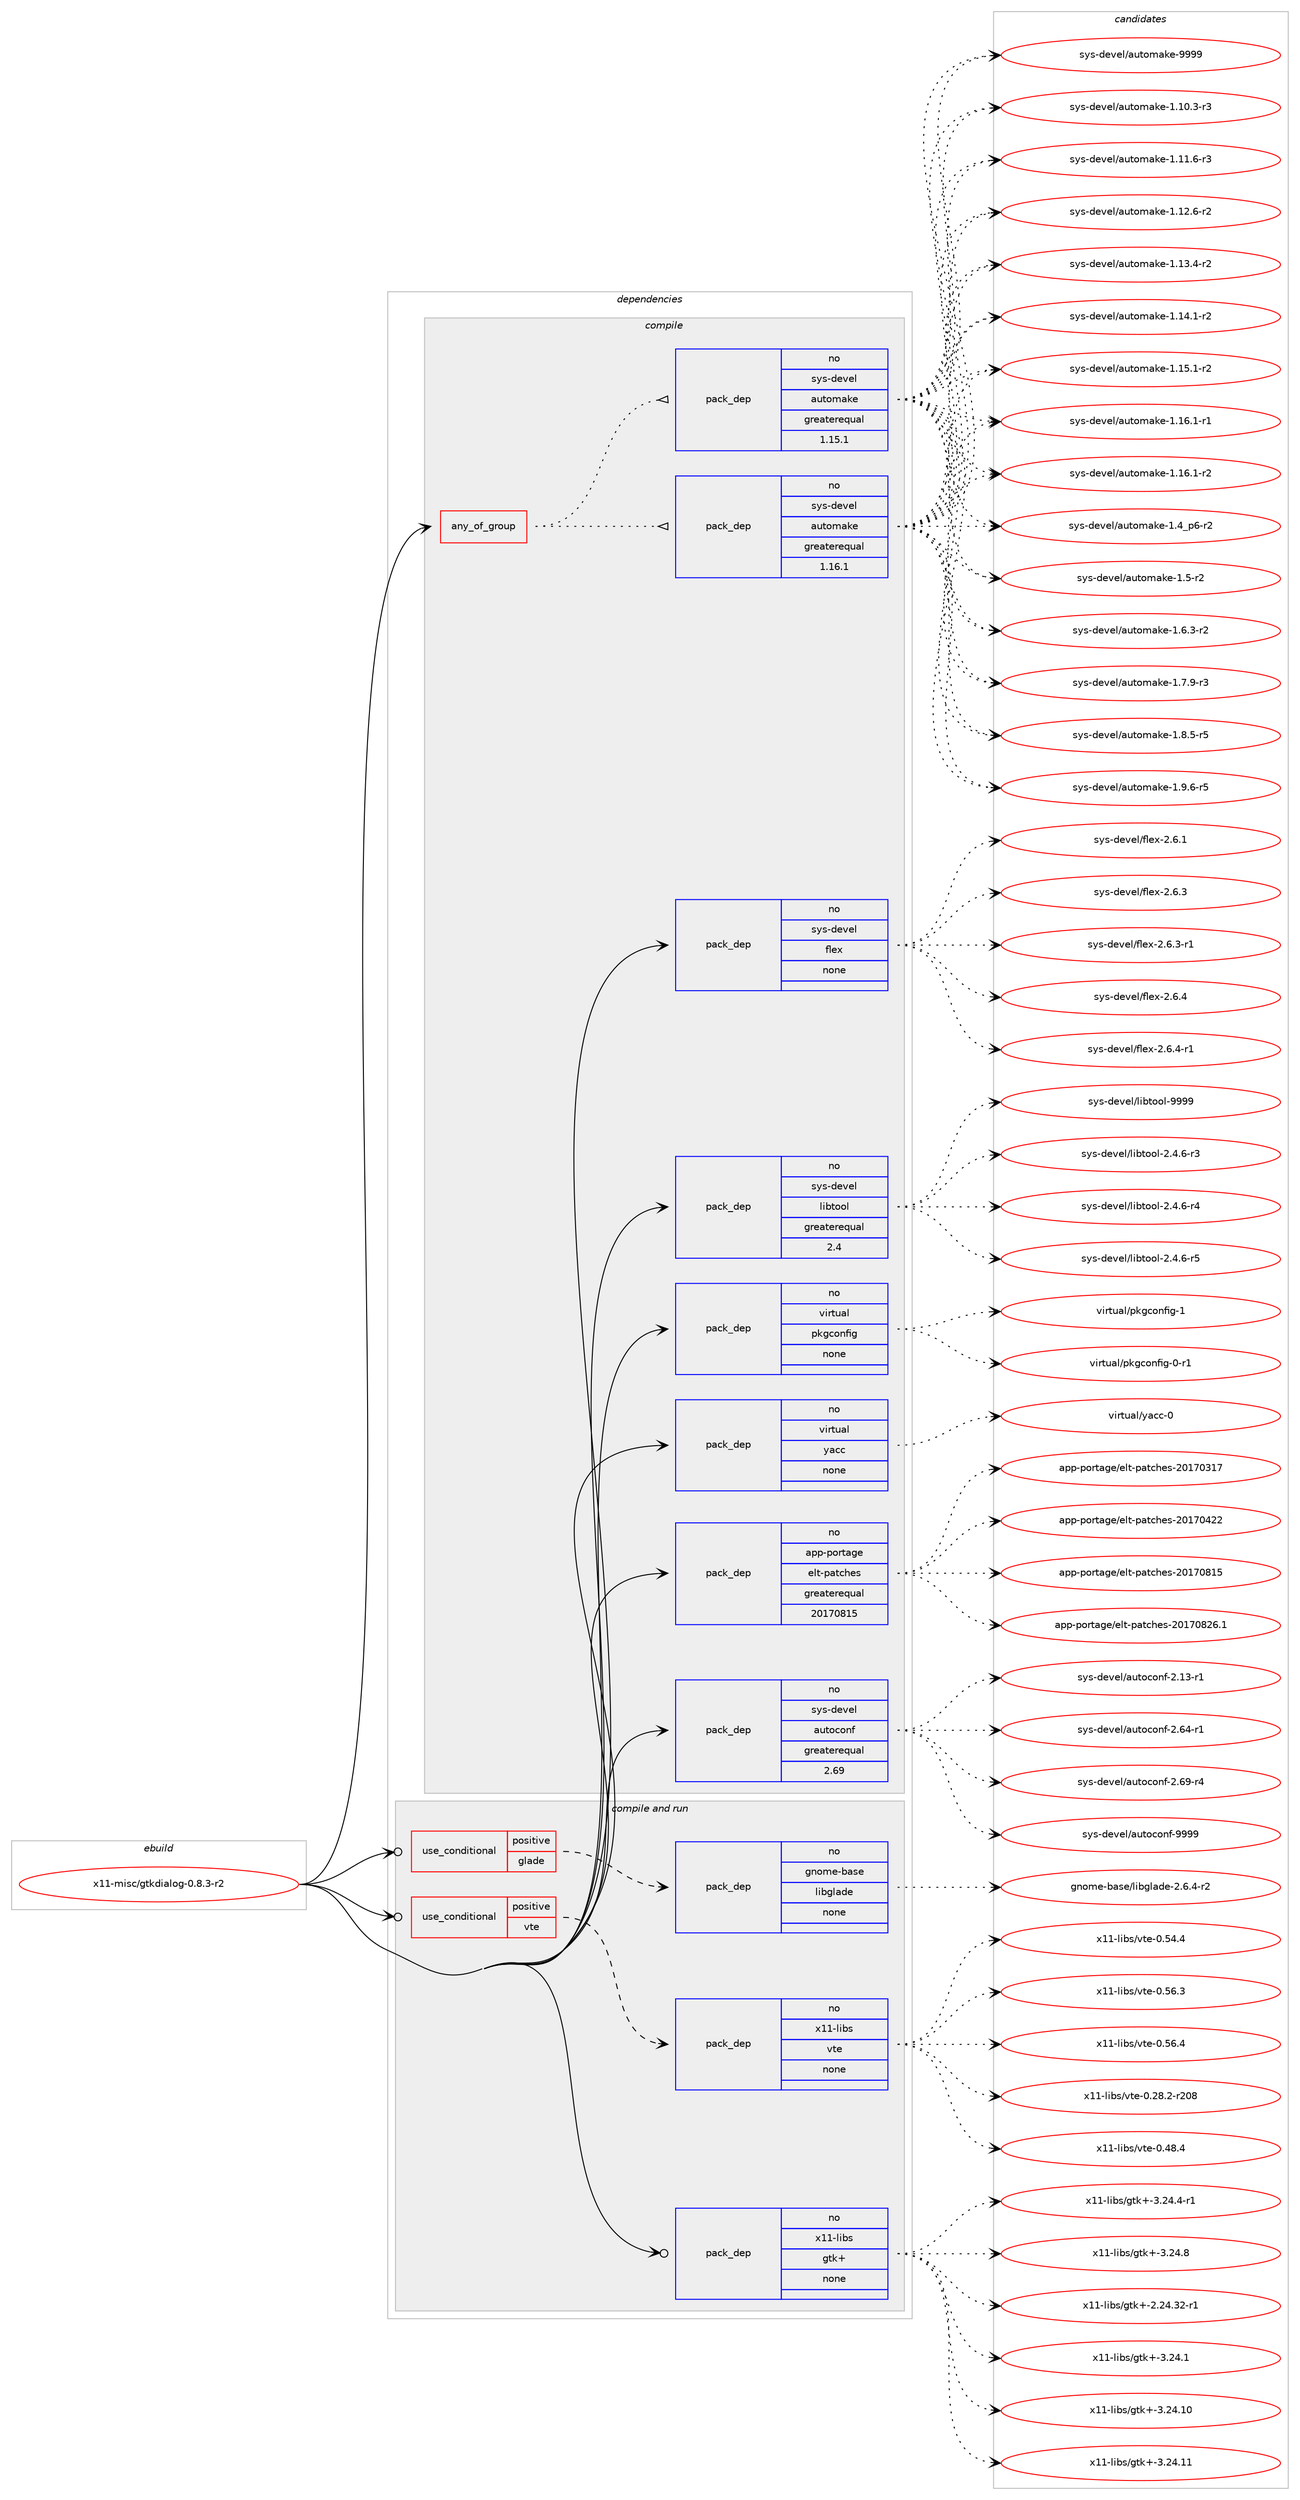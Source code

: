 digraph prolog {

# *************
# Graph options
# *************

newrank=true;
concentrate=true;
compound=true;
graph [rankdir=LR,fontname=Helvetica,fontsize=10,ranksep=1.5];#, ranksep=2.5, nodesep=0.2];
edge  [arrowhead=vee];
node  [fontname=Helvetica,fontsize=10];

# **********
# The ebuild
# **********

subgraph cluster_leftcol {
color=gray;
rank=same;
label=<<i>ebuild</i>>;
id [label="x11-misc/gtkdialog-0.8.3-r2", color=red, width=4, href="../x11-misc/gtkdialog-0.8.3-r2.svg"];
}

# ****************
# The dependencies
# ****************

subgraph cluster_midcol {
color=gray;
label=<<i>dependencies</i>>;
subgraph cluster_compile {
fillcolor="#eeeeee";
style=filled;
label=<<i>compile</i>>;
subgraph any16065 {
dependency919006 [label=<<TABLE BORDER="0" CELLBORDER="1" CELLSPACING="0" CELLPADDING="4"><TR><TD CELLPADDING="10">any_of_group</TD></TR></TABLE>>, shape=none, color=red];subgraph pack682593 {
dependency919007 [label=<<TABLE BORDER="0" CELLBORDER="1" CELLSPACING="0" CELLPADDING="4" WIDTH="220"><TR><TD ROWSPAN="6" CELLPADDING="30">pack_dep</TD></TR><TR><TD WIDTH="110">no</TD></TR><TR><TD>sys-devel</TD></TR><TR><TD>automake</TD></TR><TR><TD>greaterequal</TD></TR><TR><TD>1.16.1</TD></TR></TABLE>>, shape=none, color=blue];
}
dependency919006:e -> dependency919007:w [weight=20,style="dotted",arrowhead="oinv"];
subgraph pack682594 {
dependency919008 [label=<<TABLE BORDER="0" CELLBORDER="1" CELLSPACING="0" CELLPADDING="4" WIDTH="220"><TR><TD ROWSPAN="6" CELLPADDING="30">pack_dep</TD></TR><TR><TD WIDTH="110">no</TD></TR><TR><TD>sys-devel</TD></TR><TR><TD>automake</TD></TR><TR><TD>greaterequal</TD></TR><TR><TD>1.15.1</TD></TR></TABLE>>, shape=none, color=blue];
}
dependency919006:e -> dependency919008:w [weight=20,style="dotted",arrowhead="oinv"];
}
id:e -> dependency919006:w [weight=20,style="solid",arrowhead="vee"];
subgraph pack682595 {
dependency919009 [label=<<TABLE BORDER="0" CELLBORDER="1" CELLSPACING="0" CELLPADDING="4" WIDTH="220"><TR><TD ROWSPAN="6" CELLPADDING="30">pack_dep</TD></TR><TR><TD WIDTH="110">no</TD></TR><TR><TD>app-portage</TD></TR><TR><TD>elt-patches</TD></TR><TR><TD>greaterequal</TD></TR><TR><TD>20170815</TD></TR></TABLE>>, shape=none, color=blue];
}
id:e -> dependency919009:w [weight=20,style="solid",arrowhead="vee"];
subgraph pack682596 {
dependency919010 [label=<<TABLE BORDER="0" CELLBORDER="1" CELLSPACING="0" CELLPADDING="4" WIDTH="220"><TR><TD ROWSPAN="6" CELLPADDING="30">pack_dep</TD></TR><TR><TD WIDTH="110">no</TD></TR><TR><TD>sys-devel</TD></TR><TR><TD>autoconf</TD></TR><TR><TD>greaterequal</TD></TR><TR><TD>2.69</TD></TR></TABLE>>, shape=none, color=blue];
}
id:e -> dependency919010:w [weight=20,style="solid",arrowhead="vee"];
subgraph pack682597 {
dependency919011 [label=<<TABLE BORDER="0" CELLBORDER="1" CELLSPACING="0" CELLPADDING="4" WIDTH="220"><TR><TD ROWSPAN="6" CELLPADDING="30">pack_dep</TD></TR><TR><TD WIDTH="110">no</TD></TR><TR><TD>sys-devel</TD></TR><TR><TD>flex</TD></TR><TR><TD>none</TD></TR><TR><TD></TD></TR></TABLE>>, shape=none, color=blue];
}
id:e -> dependency919011:w [weight=20,style="solid",arrowhead="vee"];
subgraph pack682598 {
dependency919012 [label=<<TABLE BORDER="0" CELLBORDER="1" CELLSPACING="0" CELLPADDING="4" WIDTH="220"><TR><TD ROWSPAN="6" CELLPADDING="30">pack_dep</TD></TR><TR><TD WIDTH="110">no</TD></TR><TR><TD>sys-devel</TD></TR><TR><TD>libtool</TD></TR><TR><TD>greaterequal</TD></TR><TR><TD>2.4</TD></TR></TABLE>>, shape=none, color=blue];
}
id:e -> dependency919012:w [weight=20,style="solid",arrowhead="vee"];
subgraph pack682599 {
dependency919013 [label=<<TABLE BORDER="0" CELLBORDER="1" CELLSPACING="0" CELLPADDING="4" WIDTH="220"><TR><TD ROWSPAN="6" CELLPADDING="30">pack_dep</TD></TR><TR><TD WIDTH="110">no</TD></TR><TR><TD>virtual</TD></TR><TR><TD>pkgconfig</TD></TR><TR><TD>none</TD></TR><TR><TD></TD></TR></TABLE>>, shape=none, color=blue];
}
id:e -> dependency919013:w [weight=20,style="solid",arrowhead="vee"];
subgraph pack682600 {
dependency919014 [label=<<TABLE BORDER="0" CELLBORDER="1" CELLSPACING="0" CELLPADDING="4" WIDTH="220"><TR><TD ROWSPAN="6" CELLPADDING="30">pack_dep</TD></TR><TR><TD WIDTH="110">no</TD></TR><TR><TD>virtual</TD></TR><TR><TD>yacc</TD></TR><TR><TD>none</TD></TR><TR><TD></TD></TR></TABLE>>, shape=none, color=blue];
}
id:e -> dependency919014:w [weight=20,style="solid",arrowhead="vee"];
}
subgraph cluster_compileandrun {
fillcolor="#eeeeee";
style=filled;
label=<<i>compile and run</i>>;
subgraph cond219757 {
dependency919015 [label=<<TABLE BORDER="0" CELLBORDER="1" CELLSPACING="0" CELLPADDING="4"><TR><TD ROWSPAN="3" CELLPADDING="10">use_conditional</TD></TR><TR><TD>positive</TD></TR><TR><TD>glade</TD></TR></TABLE>>, shape=none, color=red];
subgraph pack682601 {
dependency919016 [label=<<TABLE BORDER="0" CELLBORDER="1" CELLSPACING="0" CELLPADDING="4" WIDTH="220"><TR><TD ROWSPAN="6" CELLPADDING="30">pack_dep</TD></TR><TR><TD WIDTH="110">no</TD></TR><TR><TD>gnome-base</TD></TR><TR><TD>libglade</TD></TR><TR><TD>none</TD></TR><TR><TD></TD></TR></TABLE>>, shape=none, color=blue];
}
dependency919015:e -> dependency919016:w [weight=20,style="dashed",arrowhead="vee"];
}
id:e -> dependency919015:w [weight=20,style="solid",arrowhead="odotvee"];
subgraph cond219758 {
dependency919017 [label=<<TABLE BORDER="0" CELLBORDER="1" CELLSPACING="0" CELLPADDING="4"><TR><TD ROWSPAN="3" CELLPADDING="10">use_conditional</TD></TR><TR><TD>positive</TD></TR><TR><TD>vte</TD></TR></TABLE>>, shape=none, color=red];
subgraph pack682602 {
dependency919018 [label=<<TABLE BORDER="0" CELLBORDER="1" CELLSPACING="0" CELLPADDING="4" WIDTH="220"><TR><TD ROWSPAN="6" CELLPADDING="30">pack_dep</TD></TR><TR><TD WIDTH="110">no</TD></TR><TR><TD>x11-libs</TD></TR><TR><TD>vte</TD></TR><TR><TD>none</TD></TR><TR><TD></TD></TR></TABLE>>, shape=none, color=blue];
}
dependency919017:e -> dependency919018:w [weight=20,style="dashed",arrowhead="vee"];
}
id:e -> dependency919017:w [weight=20,style="solid",arrowhead="odotvee"];
subgraph pack682603 {
dependency919019 [label=<<TABLE BORDER="0" CELLBORDER="1" CELLSPACING="0" CELLPADDING="4" WIDTH="220"><TR><TD ROWSPAN="6" CELLPADDING="30">pack_dep</TD></TR><TR><TD WIDTH="110">no</TD></TR><TR><TD>x11-libs</TD></TR><TR><TD>gtk+</TD></TR><TR><TD>none</TD></TR><TR><TD></TD></TR></TABLE>>, shape=none, color=blue];
}
id:e -> dependency919019:w [weight=20,style="solid",arrowhead="odotvee"];
}
subgraph cluster_run {
fillcolor="#eeeeee";
style=filled;
label=<<i>run</i>>;
}
}

# **************
# The candidates
# **************

subgraph cluster_choices {
rank=same;
color=gray;
label=<<i>candidates</i>>;

subgraph choice682593 {
color=black;
nodesep=1;
choice11512111545100101118101108479711711611110997107101454946494846514511451 [label="sys-devel/automake-1.10.3-r3", color=red, width=4,href="../sys-devel/automake-1.10.3-r3.svg"];
choice11512111545100101118101108479711711611110997107101454946494946544511451 [label="sys-devel/automake-1.11.6-r3", color=red, width=4,href="../sys-devel/automake-1.11.6-r3.svg"];
choice11512111545100101118101108479711711611110997107101454946495046544511450 [label="sys-devel/automake-1.12.6-r2", color=red, width=4,href="../sys-devel/automake-1.12.6-r2.svg"];
choice11512111545100101118101108479711711611110997107101454946495146524511450 [label="sys-devel/automake-1.13.4-r2", color=red, width=4,href="../sys-devel/automake-1.13.4-r2.svg"];
choice11512111545100101118101108479711711611110997107101454946495246494511450 [label="sys-devel/automake-1.14.1-r2", color=red, width=4,href="../sys-devel/automake-1.14.1-r2.svg"];
choice11512111545100101118101108479711711611110997107101454946495346494511450 [label="sys-devel/automake-1.15.1-r2", color=red, width=4,href="../sys-devel/automake-1.15.1-r2.svg"];
choice11512111545100101118101108479711711611110997107101454946495446494511449 [label="sys-devel/automake-1.16.1-r1", color=red, width=4,href="../sys-devel/automake-1.16.1-r1.svg"];
choice11512111545100101118101108479711711611110997107101454946495446494511450 [label="sys-devel/automake-1.16.1-r2", color=red, width=4,href="../sys-devel/automake-1.16.1-r2.svg"];
choice115121115451001011181011084797117116111109971071014549465295112544511450 [label="sys-devel/automake-1.4_p6-r2", color=red, width=4,href="../sys-devel/automake-1.4_p6-r2.svg"];
choice11512111545100101118101108479711711611110997107101454946534511450 [label="sys-devel/automake-1.5-r2", color=red, width=4,href="../sys-devel/automake-1.5-r2.svg"];
choice115121115451001011181011084797117116111109971071014549465446514511450 [label="sys-devel/automake-1.6.3-r2", color=red, width=4,href="../sys-devel/automake-1.6.3-r2.svg"];
choice115121115451001011181011084797117116111109971071014549465546574511451 [label="sys-devel/automake-1.7.9-r3", color=red, width=4,href="../sys-devel/automake-1.7.9-r3.svg"];
choice115121115451001011181011084797117116111109971071014549465646534511453 [label="sys-devel/automake-1.8.5-r5", color=red, width=4,href="../sys-devel/automake-1.8.5-r5.svg"];
choice115121115451001011181011084797117116111109971071014549465746544511453 [label="sys-devel/automake-1.9.6-r5", color=red, width=4,href="../sys-devel/automake-1.9.6-r5.svg"];
choice115121115451001011181011084797117116111109971071014557575757 [label="sys-devel/automake-9999", color=red, width=4,href="../sys-devel/automake-9999.svg"];
dependency919007:e -> choice11512111545100101118101108479711711611110997107101454946494846514511451:w [style=dotted,weight="100"];
dependency919007:e -> choice11512111545100101118101108479711711611110997107101454946494946544511451:w [style=dotted,weight="100"];
dependency919007:e -> choice11512111545100101118101108479711711611110997107101454946495046544511450:w [style=dotted,weight="100"];
dependency919007:e -> choice11512111545100101118101108479711711611110997107101454946495146524511450:w [style=dotted,weight="100"];
dependency919007:e -> choice11512111545100101118101108479711711611110997107101454946495246494511450:w [style=dotted,weight="100"];
dependency919007:e -> choice11512111545100101118101108479711711611110997107101454946495346494511450:w [style=dotted,weight="100"];
dependency919007:e -> choice11512111545100101118101108479711711611110997107101454946495446494511449:w [style=dotted,weight="100"];
dependency919007:e -> choice11512111545100101118101108479711711611110997107101454946495446494511450:w [style=dotted,weight="100"];
dependency919007:e -> choice115121115451001011181011084797117116111109971071014549465295112544511450:w [style=dotted,weight="100"];
dependency919007:e -> choice11512111545100101118101108479711711611110997107101454946534511450:w [style=dotted,weight="100"];
dependency919007:e -> choice115121115451001011181011084797117116111109971071014549465446514511450:w [style=dotted,weight="100"];
dependency919007:e -> choice115121115451001011181011084797117116111109971071014549465546574511451:w [style=dotted,weight="100"];
dependency919007:e -> choice115121115451001011181011084797117116111109971071014549465646534511453:w [style=dotted,weight="100"];
dependency919007:e -> choice115121115451001011181011084797117116111109971071014549465746544511453:w [style=dotted,weight="100"];
dependency919007:e -> choice115121115451001011181011084797117116111109971071014557575757:w [style=dotted,weight="100"];
}
subgraph choice682594 {
color=black;
nodesep=1;
choice11512111545100101118101108479711711611110997107101454946494846514511451 [label="sys-devel/automake-1.10.3-r3", color=red, width=4,href="../sys-devel/automake-1.10.3-r3.svg"];
choice11512111545100101118101108479711711611110997107101454946494946544511451 [label="sys-devel/automake-1.11.6-r3", color=red, width=4,href="../sys-devel/automake-1.11.6-r3.svg"];
choice11512111545100101118101108479711711611110997107101454946495046544511450 [label="sys-devel/automake-1.12.6-r2", color=red, width=4,href="../sys-devel/automake-1.12.6-r2.svg"];
choice11512111545100101118101108479711711611110997107101454946495146524511450 [label="sys-devel/automake-1.13.4-r2", color=red, width=4,href="../sys-devel/automake-1.13.4-r2.svg"];
choice11512111545100101118101108479711711611110997107101454946495246494511450 [label="sys-devel/automake-1.14.1-r2", color=red, width=4,href="../sys-devel/automake-1.14.1-r2.svg"];
choice11512111545100101118101108479711711611110997107101454946495346494511450 [label="sys-devel/automake-1.15.1-r2", color=red, width=4,href="../sys-devel/automake-1.15.1-r2.svg"];
choice11512111545100101118101108479711711611110997107101454946495446494511449 [label="sys-devel/automake-1.16.1-r1", color=red, width=4,href="../sys-devel/automake-1.16.1-r1.svg"];
choice11512111545100101118101108479711711611110997107101454946495446494511450 [label="sys-devel/automake-1.16.1-r2", color=red, width=4,href="../sys-devel/automake-1.16.1-r2.svg"];
choice115121115451001011181011084797117116111109971071014549465295112544511450 [label="sys-devel/automake-1.4_p6-r2", color=red, width=4,href="../sys-devel/automake-1.4_p6-r2.svg"];
choice11512111545100101118101108479711711611110997107101454946534511450 [label="sys-devel/automake-1.5-r2", color=red, width=4,href="../sys-devel/automake-1.5-r2.svg"];
choice115121115451001011181011084797117116111109971071014549465446514511450 [label="sys-devel/automake-1.6.3-r2", color=red, width=4,href="../sys-devel/automake-1.6.3-r2.svg"];
choice115121115451001011181011084797117116111109971071014549465546574511451 [label="sys-devel/automake-1.7.9-r3", color=red, width=4,href="../sys-devel/automake-1.7.9-r3.svg"];
choice115121115451001011181011084797117116111109971071014549465646534511453 [label="sys-devel/automake-1.8.5-r5", color=red, width=4,href="../sys-devel/automake-1.8.5-r5.svg"];
choice115121115451001011181011084797117116111109971071014549465746544511453 [label="sys-devel/automake-1.9.6-r5", color=red, width=4,href="../sys-devel/automake-1.9.6-r5.svg"];
choice115121115451001011181011084797117116111109971071014557575757 [label="sys-devel/automake-9999", color=red, width=4,href="../sys-devel/automake-9999.svg"];
dependency919008:e -> choice11512111545100101118101108479711711611110997107101454946494846514511451:w [style=dotted,weight="100"];
dependency919008:e -> choice11512111545100101118101108479711711611110997107101454946494946544511451:w [style=dotted,weight="100"];
dependency919008:e -> choice11512111545100101118101108479711711611110997107101454946495046544511450:w [style=dotted,weight="100"];
dependency919008:e -> choice11512111545100101118101108479711711611110997107101454946495146524511450:w [style=dotted,weight="100"];
dependency919008:e -> choice11512111545100101118101108479711711611110997107101454946495246494511450:w [style=dotted,weight="100"];
dependency919008:e -> choice11512111545100101118101108479711711611110997107101454946495346494511450:w [style=dotted,weight="100"];
dependency919008:e -> choice11512111545100101118101108479711711611110997107101454946495446494511449:w [style=dotted,weight="100"];
dependency919008:e -> choice11512111545100101118101108479711711611110997107101454946495446494511450:w [style=dotted,weight="100"];
dependency919008:e -> choice115121115451001011181011084797117116111109971071014549465295112544511450:w [style=dotted,weight="100"];
dependency919008:e -> choice11512111545100101118101108479711711611110997107101454946534511450:w [style=dotted,weight="100"];
dependency919008:e -> choice115121115451001011181011084797117116111109971071014549465446514511450:w [style=dotted,weight="100"];
dependency919008:e -> choice115121115451001011181011084797117116111109971071014549465546574511451:w [style=dotted,weight="100"];
dependency919008:e -> choice115121115451001011181011084797117116111109971071014549465646534511453:w [style=dotted,weight="100"];
dependency919008:e -> choice115121115451001011181011084797117116111109971071014549465746544511453:w [style=dotted,weight="100"];
dependency919008:e -> choice115121115451001011181011084797117116111109971071014557575757:w [style=dotted,weight="100"];
}
subgraph choice682595 {
color=black;
nodesep=1;
choice97112112451121111141169710310147101108116451129711699104101115455048495548514955 [label="app-portage/elt-patches-20170317", color=red, width=4,href="../app-portage/elt-patches-20170317.svg"];
choice97112112451121111141169710310147101108116451129711699104101115455048495548525050 [label="app-portage/elt-patches-20170422", color=red, width=4,href="../app-portage/elt-patches-20170422.svg"];
choice97112112451121111141169710310147101108116451129711699104101115455048495548564953 [label="app-portage/elt-patches-20170815", color=red, width=4,href="../app-portage/elt-patches-20170815.svg"];
choice971121124511211111411697103101471011081164511297116991041011154550484955485650544649 [label="app-portage/elt-patches-20170826.1", color=red, width=4,href="../app-portage/elt-patches-20170826.1.svg"];
dependency919009:e -> choice97112112451121111141169710310147101108116451129711699104101115455048495548514955:w [style=dotted,weight="100"];
dependency919009:e -> choice97112112451121111141169710310147101108116451129711699104101115455048495548525050:w [style=dotted,weight="100"];
dependency919009:e -> choice97112112451121111141169710310147101108116451129711699104101115455048495548564953:w [style=dotted,weight="100"];
dependency919009:e -> choice971121124511211111411697103101471011081164511297116991041011154550484955485650544649:w [style=dotted,weight="100"];
}
subgraph choice682596 {
color=black;
nodesep=1;
choice1151211154510010111810110847971171161119911111010245504649514511449 [label="sys-devel/autoconf-2.13-r1", color=red, width=4,href="../sys-devel/autoconf-2.13-r1.svg"];
choice1151211154510010111810110847971171161119911111010245504654524511449 [label="sys-devel/autoconf-2.64-r1", color=red, width=4,href="../sys-devel/autoconf-2.64-r1.svg"];
choice1151211154510010111810110847971171161119911111010245504654574511452 [label="sys-devel/autoconf-2.69-r4", color=red, width=4,href="../sys-devel/autoconf-2.69-r4.svg"];
choice115121115451001011181011084797117116111991111101024557575757 [label="sys-devel/autoconf-9999", color=red, width=4,href="../sys-devel/autoconf-9999.svg"];
dependency919010:e -> choice1151211154510010111810110847971171161119911111010245504649514511449:w [style=dotted,weight="100"];
dependency919010:e -> choice1151211154510010111810110847971171161119911111010245504654524511449:w [style=dotted,weight="100"];
dependency919010:e -> choice1151211154510010111810110847971171161119911111010245504654574511452:w [style=dotted,weight="100"];
dependency919010:e -> choice115121115451001011181011084797117116111991111101024557575757:w [style=dotted,weight="100"];
}
subgraph choice682597 {
color=black;
nodesep=1;
choice1151211154510010111810110847102108101120455046544649 [label="sys-devel/flex-2.6.1", color=red, width=4,href="../sys-devel/flex-2.6.1.svg"];
choice1151211154510010111810110847102108101120455046544651 [label="sys-devel/flex-2.6.3", color=red, width=4,href="../sys-devel/flex-2.6.3.svg"];
choice11512111545100101118101108471021081011204550465446514511449 [label="sys-devel/flex-2.6.3-r1", color=red, width=4,href="../sys-devel/flex-2.6.3-r1.svg"];
choice1151211154510010111810110847102108101120455046544652 [label="sys-devel/flex-2.6.4", color=red, width=4,href="../sys-devel/flex-2.6.4.svg"];
choice11512111545100101118101108471021081011204550465446524511449 [label="sys-devel/flex-2.6.4-r1", color=red, width=4,href="../sys-devel/flex-2.6.4-r1.svg"];
dependency919011:e -> choice1151211154510010111810110847102108101120455046544649:w [style=dotted,weight="100"];
dependency919011:e -> choice1151211154510010111810110847102108101120455046544651:w [style=dotted,weight="100"];
dependency919011:e -> choice11512111545100101118101108471021081011204550465446514511449:w [style=dotted,weight="100"];
dependency919011:e -> choice1151211154510010111810110847102108101120455046544652:w [style=dotted,weight="100"];
dependency919011:e -> choice11512111545100101118101108471021081011204550465446524511449:w [style=dotted,weight="100"];
}
subgraph choice682598 {
color=black;
nodesep=1;
choice1151211154510010111810110847108105981161111111084550465246544511451 [label="sys-devel/libtool-2.4.6-r3", color=red, width=4,href="../sys-devel/libtool-2.4.6-r3.svg"];
choice1151211154510010111810110847108105981161111111084550465246544511452 [label="sys-devel/libtool-2.4.6-r4", color=red, width=4,href="../sys-devel/libtool-2.4.6-r4.svg"];
choice1151211154510010111810110847108105981161111111084550465246544511453 [label="sys-devel/libtool-2.4.6-r5", color=red, width=4,href="../sys-devel/libtool-2.4.6-r5.svg"];
choice1151211154510010111810110847108105981161111111084557575757 [label="sys-devel/libtool-9999", color=red, width=4,href="../sys-devel/libtool-9999.svg"];
dependency919012:e -> choice1151211154510010111810110847108105981161111111084550465246544511451:w [style=dotted,weight="100"];
dependency919012:e -> choice1151211154510010111810110847108105981161111111084550465246544511452:w [style=dotted,weight="100"];
dependency919012:e -> choice1151211154510010111810110847108105981161111111084550465246544511453:w [style=dotted,weight="100"];
dependency919012:e -> choice1151211154510010111810110847108105981161111111084557575757:w [style=dotted,weight="100"];
}
subgraph choice682599 {
color=black;
nodesep=1;
choice11810511411611797108471121071039911111010210510345484511449 [label="virtual/pkgconfig-0-r1", color=red, width=4,href="../virtual/pkgconfig-0-r1.svg"];
choice1181051141161179710847112107103991111101021051034549 [label="virtual/pkgconfig-1", color=red, width=4,href="../virtual/pkgconfig-1.svg"];
dependency919013:e -> choice11810511411611797108471121071039911111010210510345484511449:w [style=dotted,weight="100"];
dependency919013:e -> choice1181051141161179710847112107103991111101021051034549:w [style=dotted,weight="100"];
}
subgraph choice682600 {
color=black;
nodesep=1;
choice11810511411611797108471219799994548 [label="virtual/yacc-0", color=red, width=4,href="../virtual/yacc-0.svg"];
dependency919014:e -> choice11810511411611797108471219799994548:w [style=dotted,weight="100"];
}
subgraph choice682601 {
color=black;
nodesep=1;
choice1031101111091014598971151014710810598103108971001014550465446524511450 [label="gnome-base/libglade-2.6.4-r2", color=red, width=4,href="../gnome-base/libglade-2.6.4-r2.svg"];
dependency919016:e -> choice1031101111091014598971151014710810598103108971001014550465446524511450:w [style=dotted,weight="100"];
}
subgraph choice682602 {
color=black;
nodesep=1;
choice12049494510810598115471181161014548465056465045114504856 [label="x11-libs/vte-0.28.2-r208", color=red, width=4,href="../x11-libs/vte-0.28.2-r208.svg"];
choice120494945108105981154711811610145484652564652 [label="x11-libs/vte-0.48.4", color=red, width=4,href="../x11-libs/vte-0.48.4.svg"];
choice120494945108105981154711811610145484653524652 [label="x11-libs/vte-0.54.4", color=red, width=4,href="../x11-libs/vte-0.54.4.svg"];
choice120494945108105981154711811610145484653544651 [label="x11-libs/vte-0.56.3", color=red, width=4,href="../x11-libs/vte-0.56.3.svg"];
choice120494945108105981154711811610145484653544652 [label="x11-libs/vte-0.56.4", color=red, width=4,href="../x11-libs/vte-0.56.4.svg"];
dependency919018:e -> choice12049494510810598115471181161014548465056465045114504856:w [style=dotted,weight="100"];
dependency919018:e -> choice120494945108105981154711811610145484652564652:w [style=dotted,weight="100"];
dependency919018:e -> choice120494945108105981154711811610145484653524652:w [style=dotted,weight="100"];
dependency919018:e -> choice120494945108105981154711811610145484653544651:w [style=dotted,weight="100"];
dependency919018:e -> choice120494945108105981154711811610145484653544652:w [style=dotted,weight="100"];
}
subgraph choice682603 {
color=black;
nodesep=1;
choice12049494510810598115471031161074345504650524651504511449 [label="x11-libs/gtk+-2.24.32-r1", color=red, width=4,href="../x11-libs/gtk+-2.24.32-r1.svg"];
choice12049494510810598115471031161074345514650524649 [label="x11-libs/gtk+-3.24.1", color=red, width=4,href="../x11-libs/gtk+-3.24.1.svg"];
choice1204949451081059811547103116107434551465052464948 [label="x11-libs/gtk+-3.24.10", color=red, width=4,href="../x11-libs/gtk+-3.24.10.svg"];
choice1204949451081059811547103116107434551465052464949 [label="x11-libs/gtk+-3.24.11", color=red, width=4,href="../x11-libs/gtk+-3.24.11.svg"];
choice120494945108105981154710311610743455146505246524511449 [label="x11-libs/gtk+-3.24.4-r1", color=red, width=4,href="../x11-libs/gtk+-3.24.4-r1.svg"];
choice12049494510810598115471031161074345514650524656 [label="x11-libs/gtk+-3.24.8", color=red, width=4,href="../x11-libs/gtk+-3.24.8.svg"];
dependency919019:e -> choice12049494510810598115471031161074345504650524651504511449:w [style=dotted,weight="100"];
dependency919019:e -> choice12049494510810598115471031161074345514650524649:w [style=dotted,weight="100"];
dependency919019:e -> choice1204949451081059811547103116107434551465052464948:w [style=dotted,weight="100"];
dependency919019:e -> choice1204949451081059811547103116107434551465052464949:w [style=dotted,weight="100"];
dependency919019:e -> choice120494945108105981154710311610743455146505246524511449:w [style=dotted,weight="100"];
dependency919019:e -> choice12049494510810598115471031161074345514650524656:w [style=dotted,weight="100"];
}
}

}
